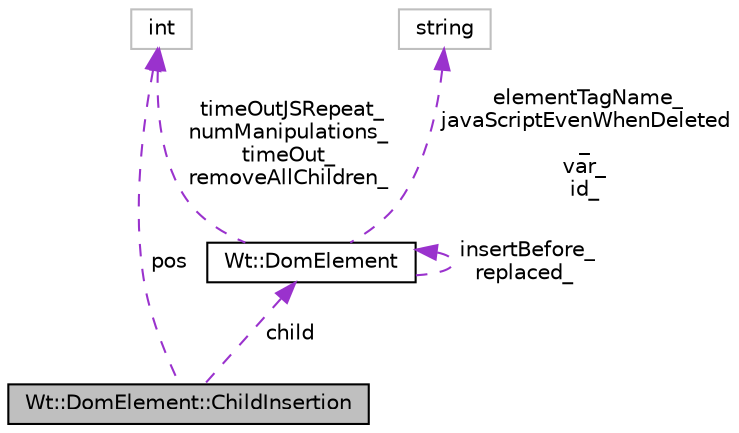 digraph "Wt::DomElement::ChildInsertion"
{
 // LATEX_PDF_SIZE
  edge [fontname="Helvetica",fontsize="10",labelfontname="Helvetica",labelfontsize="10"];
  node [fontname="Helvetica",fontsize="10",shape=record];
  Node1 [label="Wt::DomElement::ChildInsertion",height=0.2,width=0.4,color="black", fillcolor="grey75", style="filled", fontcolor="black",tooltip=" "];
  Node2 -> Node1 [dir="back",color="darkorchid3",fontsize="10",style="dashed",label=" child" ,fontname="Helvetica"];
  Node2 [label="Wt::DomElement",height=0.2,width=0.4,color="black", fillcolor="white", style="filled",URL="$classWt_1_1DomElement.html",tooltip="Class to represent a client-side DOM element (proxy)."];
  Node2 -> Node2 [dir="back",color="darkorchid3",fontsize="10",style="dashed",label=" insertBefore_\nreplaced_" ,fontname="Helvetica"];
  Node3 -> Node2 [dir="back",color="darkorchid3",fontsize="10",style="dashed",label=" timeOutJSRepeat_\nnumManipulations_\ntimeOut_\nremoveAllChildren_" ,fontname="Helvetica"];
  Node3 [label="int",height=0.2,width=0.4,color="grey75", fillcolor="white", style="filled",tooltip=" "];
  Node4 -> Node2 [dir="back",color="darkorchid3",fontsize="10",style="dashed",label=" elementTagName_\njavaScriptEvenWhenDeleted\l_\nvar_\nid_" ,fontname="Helvetica"];
  Node4 [label="string",height=0.2,width=0.4,color="grey75", fillcolor="white", style="filled",tooltip=" "];
  Node3 -> Node1 [dir="back",color="darkorchid3",fontsize="10",style="dashed",label=" pos" ,fontname="Helvetica"];
}
